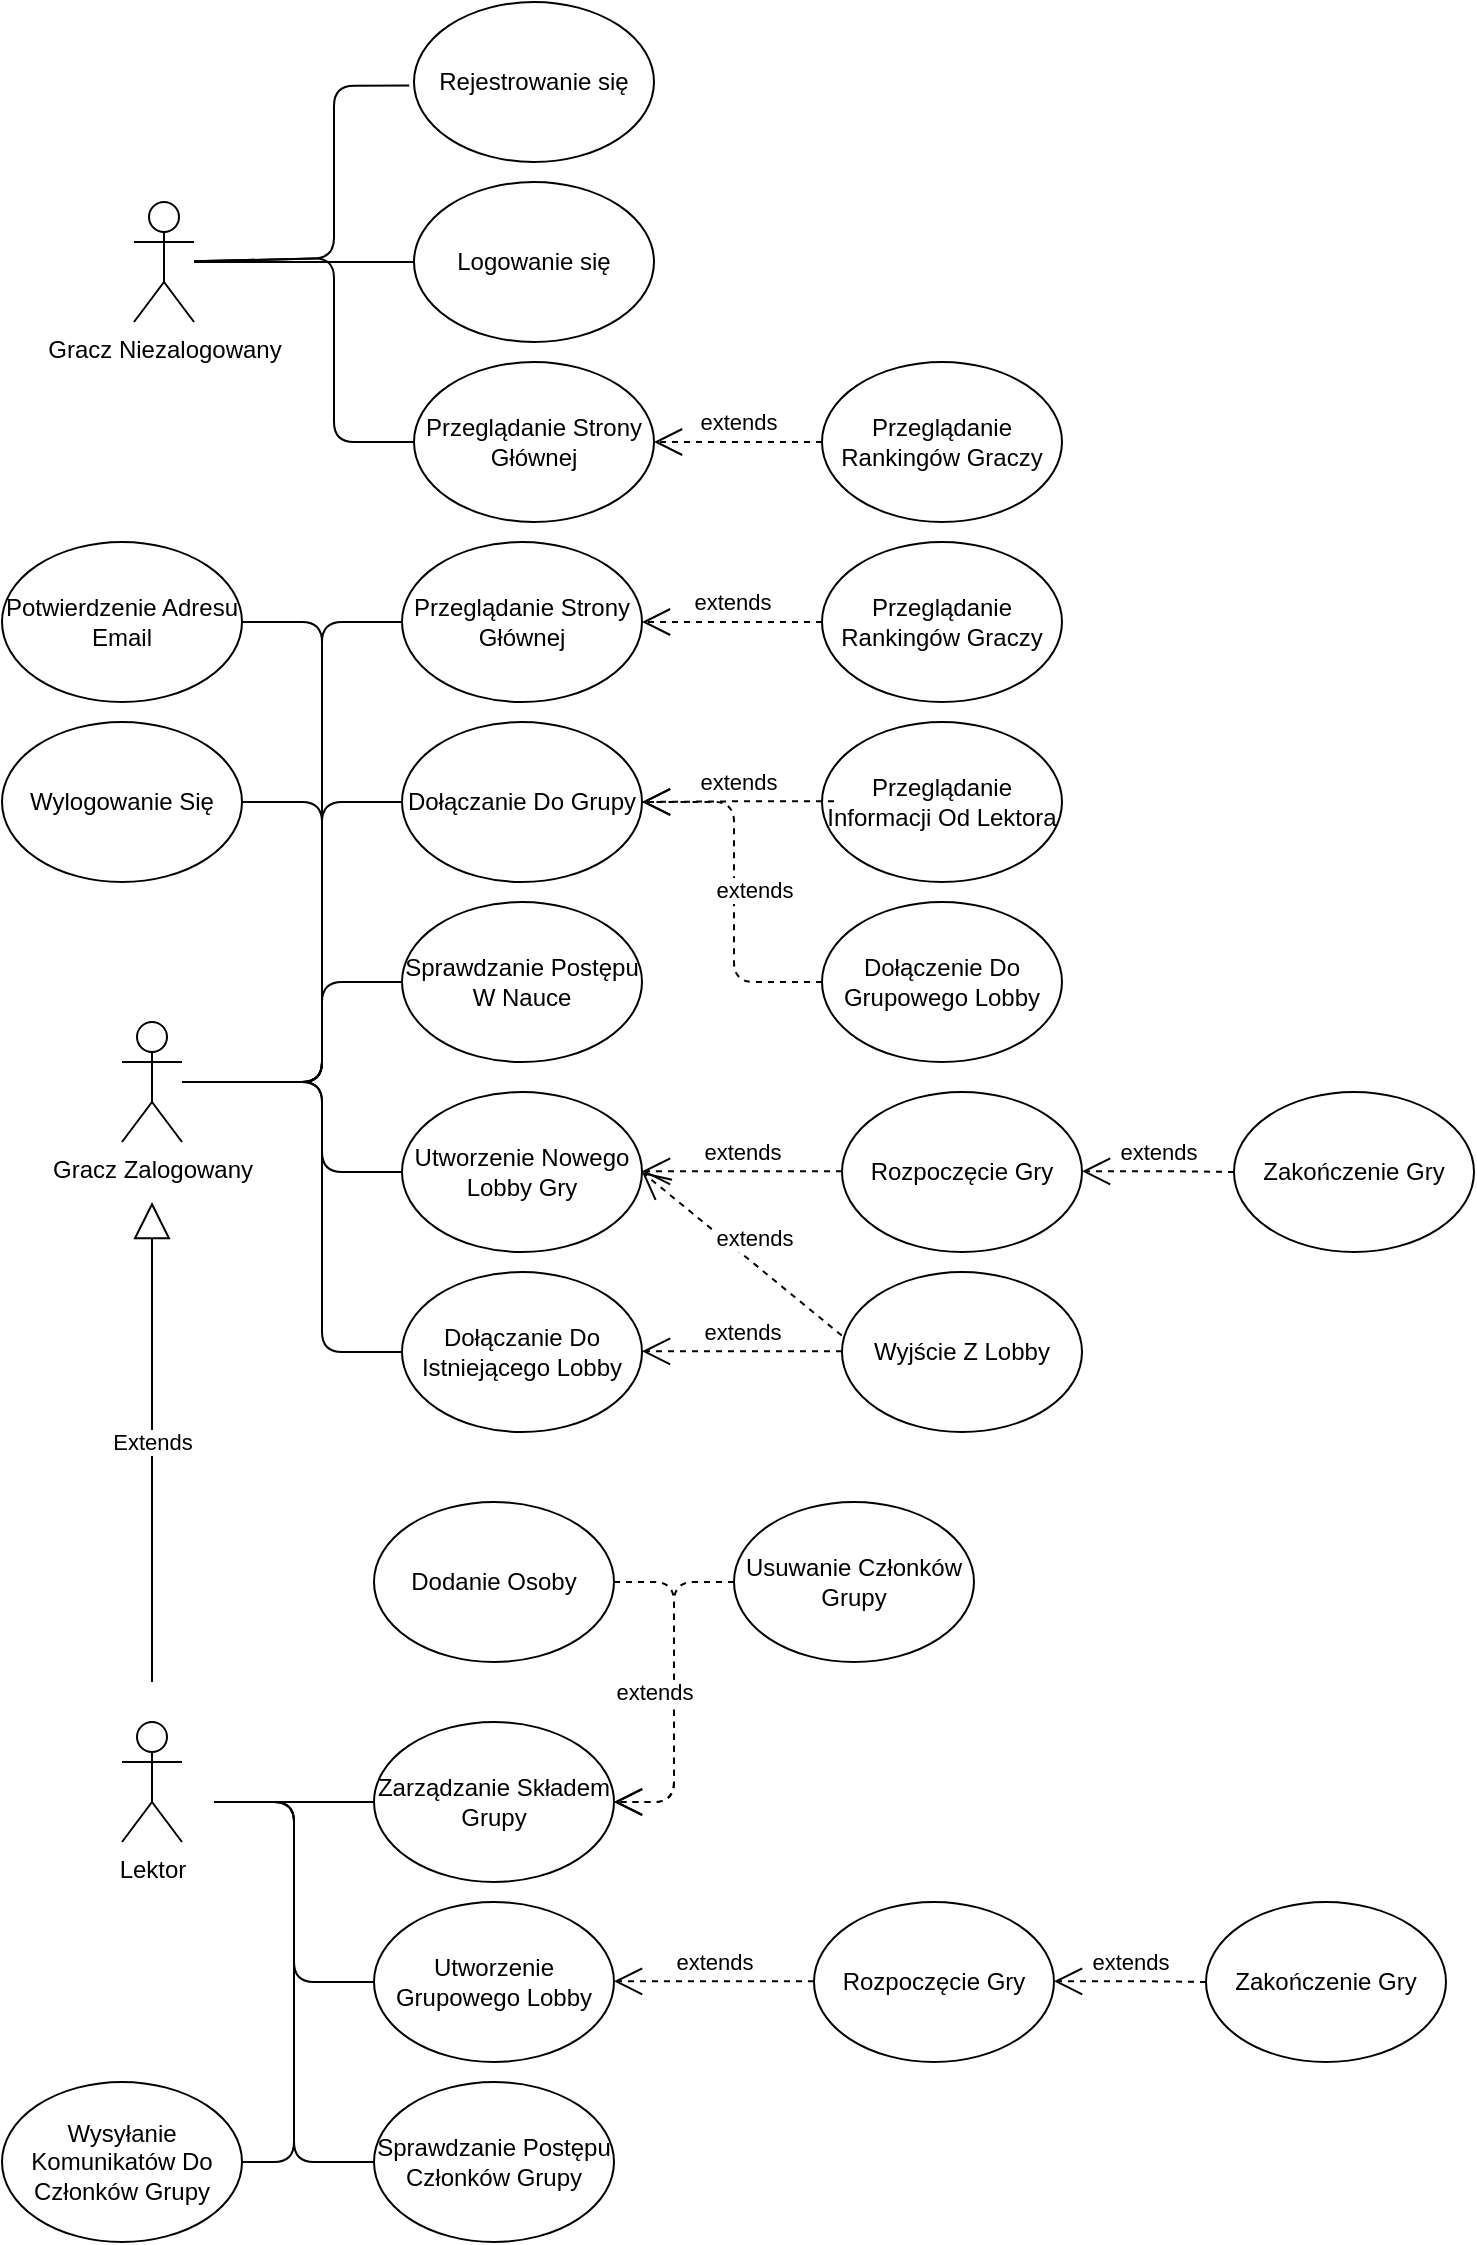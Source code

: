 <mxfile version="13.8.1" type="device"><diagram id="Ct0s_zZScbwcYYFtL4Gv" name="Page-1"><mxGraphModel dx="813" dy="454" grid="1" gridSize="10" guides="1" tooltips="1" connect="1" arrows="1" fold="1" page="1" pageScale="1" pageWidth="827" pageHeight="1169" math="0" shadow="0"><root><mxCell id="0"/><mxCell id="1" parent="0"/><mxCell id="sbKdUudsOhTkPHxLdhMS-1" value="Rejestrowanie się" style="ellipse;whiteSpace=wrap;html=1;" parent="1" vertex="1"><mxGeometry x="240" y="40" width="120" height="80" as="geometry"/></mxCell><mxCell id="sbKdUudsOhTkPHxLdhMS-2" value="Gracz Niezalogowany" style="shape=umlActor;verticalLabelPosition=bottom;verticalAlign=top;html=1;outlineConnect=0;" parent="1" vertex="1"><mxGeometry x="100" y="140" width="30" height="60" as="geometry"/></mxCell><mxCell id="sbKdUudsOhTkPHxLdhMS-4" value="" style="endArrow=none;html=1;entryX=-0.02;entryY=0.522;entryDx=0;entryDy=0;entryPerimeter=0;" parent="1" source="sbKdUudsOhTkPHxLdhMS-2" target="sbKdUudsOhTkPHxLdhMS-1" edge="1"><mxGeometry width="50" height="50" relative="1" as="geometry"><mxPoint x="250" y="170" as="sourcePoint"/><mxPoint x="300" y="120" as="targetPoint"/><Array as="points"><mxPoint x="200" y="168"/><mxPoint x="200" y="82"/></Array></mxGeometry></mxCell><mxCell id="sbKdUudsOhTkPHxLdhMS-5" value="Logowanie się" style="ellipse;whiteSpace=wrap;html=1;" parent="1" vertex="1"><mxGeometry x="240" y="130" width="120" height="80" as="geometry"/></mxCell><mxCell id="sbKdUudsOhTkPHxLdhMS-6" value="" style="endArrow=none;html=1;entryX=0;entryY=0.5;entryDx=0;entryDy=0;" parent="1" source="sbKdUudsOhTkPHxLdhMS-2" target="sbKdUudsOhTkPHxLdhMS-5" edge="1"><mxGeometry width="50" height="50" relative="1" as="geometry"><mxPoint x="250" y="170" as="sourcePoint"/><mxPoint x="300" y="120" as="targetPoint"/><Array as="points"/></mxGeometry></mxCell><mxCell id="sbKdUudsOhTkPHxLdhMS-7" value="Przeglądanie Strony Głównej" style="ellipse;whiteSpace=wrap;html=1;" parent="1" vertex="1"><mxGeometry x="240" y="220" width="120" height="80" as="geometry"/></mxCell><mxCell id="sbKdUudsOhTkPHxLdhMS-8" value="" style="endArrow=none;html=1;exitX=0;exitY=0.5;exitDx=0;exitDy=0;" parent="1" source="sbKdUudsOhTkPHxLdhMS-7" target="sbKdUudsOhTkPHxLdhMS-2" edge="1"><mxGeometry width="50" height="50" relative="1" as="geometry"><mxPoint x="250" y="240" as="sourcePoint"/><mxPoint x="300" y="190" as="targetPoint"/><Array as="points"><mxPoint x="200" y="260"/><mxPoint x="200" y="168"/></Array></mxGeometry></mxCell><mxCell id="sbKdUudsOhTkPHxLdhMS-10" value="Przeglądanie Rankingów Graczy" style="ellipse;whiteSpace=wrap;html=1;" parent="1" vertex="1"><mxGeometry x="444" y="220" width="120" height="80" as="geometry"/></mxCell><mxCell id="sbKdUudsOhTkPHxLdhMS-12" value="extends" style="endArrow=open;endSize=12;dashed=1;html=1;exitX=0;exitY=0.5;exitDx=0;exitDy=0;entryX=1;entryY=0.5;entryDx=0;entryDy=0;" parent="1" source="sbKdUudsOhTkPHxLdhMS-10" target="sbKdUudsOhTkPHxLdhMS-7" edge="1"><mxGeometry y="-10" width="160" relative="1" as="geometry"><mxPoint x="190" y="250" as="sourcePoint"/><mxPoint x="350" y="250" as="targetPoint"/><mxPoint as="offset"/></mxGeometry></mxCell><mxCell id="sbKdUudsOhTkPHxLdhMS-14" value="Gracz Zalogowany" style="shape=umlActor;verticalLabelPosition=bottom;verticalAlign=top;html=1;outlineConnect=0;" parent="1" vertex="1"><mxGeometry x="94" y="550" width="30" height="60" as="geometry"/></mxCell><mxCell id="sbKdUudsOhTkPHxLdhMS-15" value="Przeglądanie Informacji Od Lektora" style="ellipse;whiteSpace=wrap;html=1;" parent="1" vertex="1"><mxGeometry x="444" y="400" width="120" height="80" as="geometry"/></mxCell><mxCell id="sbKdUudsOhTkPHxLdhMS-16" value="Dołączanie Do Grupy" style="ellipse;whiteSpace=wrap;html=1;" parent="1" vertex="1"><mxGeometry x="234" y="400" width="120" height="80" as="geometry"/></mxCell><mxCell id="sbKdUudsOhTkPHxLdhMS-17" value="Sprawdzanie Postępu W Nauce" style="ellipse;whiteSpace=wrap;html=1;" parent="1" vertex="1"><mxGeometry x="234" y="490" width="120" height="80" as="geometry"/></mxCell><mxCell id="sbKdUudsOhTkPHxLdhMS-18" value="Dołączanie Do Istniejącego Lobby" style="ellipse;whiteSpace=wrap;html=1;" parent="1" vertex="1"><mxGeometry x="234" y="675" width="120" height="80" as="geometry"/></mxCell><mxCell id="sbKdUudsOhTkPHxLdhMS-19" value="Utworzenie Nowego Lobby Gry" style="ellipse;whiteSpace=wrap;html=1;" parent="1" vertex="1"><mxGeometry x="234" y="585" width="120" height="80" as="geometry"/></mxCell><mxCell id="sbKdUudsOhTkPHxLdhMS-21" value="Rozpoczęcie Gry" style="ellipse;whiteSpace=wrap;html=1;" parent="1" vertex="1"><mxGeometry x="454" y="585" width="120" height="80" as="geometry"/></mxCell><mxCell id="sbKdUudsOhTkPHxLdhMS-22" value="extends" style="endArrow=open;endSize=12;dashed=1;html=1;exitX=0;exitY=0.5;exitDx=0;exitDy=0;entryX=1;entryY=0.5;entryDx=0;entryDy=0;" parent="1" edge="1"><mxGeometry y="-10" width="160" relative="1" as="geometry"><mxPoint x="454.0" y="624.66" as="sourcePoint"/><mxPoint x="354.0" y="624.66" as="targetPoint"/><mxPoint as="offset"/><Array as="points"><mxPoint x="404" y="624.66"/></Array></mxGeometry></mxCell><mxCell id="sbKdUudsOhTkPHxLdhMS-23" value="Zakończenie Gry" style="ellipse;whiteSpace=wrap;html=1;" parent="1" vertex="1"><mxGeometry x="650" y="585" width="120" height="80" as="geometry"/></mxCell><mxCell id="sbKdUudsOhTkPHxLdhMS-24" value="extends" style="endArrow=open;endSize=12;dashed=1;html=1;entryX=1;entryY=0.5;entryDx=0;entryDy=0;" parent="1" edge="1"><mxGeometry y="-10" width="160" relative="1" as="geometry"><mxPoint x="650" y="625" as="sourcePoint"/><mxPoint x="574.0" y="624.66" as="targetPoint"/><mxPoint as="offset"/><Array as="points"><mxPoint x="624" y="624.66"/></Array></mxGeometry></mxCell><mxCell id="sbKdUudsOhTkPHxLdhMS-25" value="Wyjście Z Lobby" style="ellipse;whiteSpace=wrap;html=1;" parent="1" vertex="1"><mxGeometry x="454" y="675" width="120" height="80" as="geometry"/></mxCell><mxCell id="sbKdUudsOhTkPHxLdhMS-26" value="extends" style="endArrow=open;endSize=12;dashed=1;html=1;exitX=-0.001;exitY=0.397;exitDx=0;exitDy=0;exitPerimeter=0;" parent="1" source="sbKdUudsOhTkPHxLdhMS-25" edge="1"><mxGeometry y="-10" width="160" relative="1" as="geometry"><mxPoint x="444.0" y="664.31" as="sourcePoint"/><mxPoint x="354" y="625" as="targetPoint"/><mxPoint as="offset"/><Array as="points"/></mxGeometry></mxCell><mxCell id="sbKdUudsOhTkPHxLdhMS-27" value="extends" style="endArrow=open;endSize=12;dashed=1;html=1;exitX=0;exitY=0.5;exitDx=0;exitDy=0;entryX=1;entryY=0.5;entryDx=0;entryDy=0;" parent="1" edge="1"><mxGeometry y="-10" width="160" relative="1" as="geometry"><mxPoint x="454.0" y="714.66" as="sourcePoint"/><mxPoint x="354.0" y="714.66" as="targetPoint"/><mxPoint as="offset"/><Array as="points"><mxPoint x="404" y="714.66"/></Array></mxGeometry></mxCell><mxCell id="sbKdUudsOhTkPHxLdhMS-28" value="" style="endArrow=none;html=1;entryX=0;entryY=0.5;entryDx=0;entryDy=0;" parent="1" source="sbKdUudsOhTkPHxLdhMS-14" target="sbKdUudsOhTkPHxLdhMS-16" edge="1"><mxGeometry width="50" height="50" relative="1" as="geometry"><mxPoint x="424" y="660" as="sourcePoint"/><mxPoint x="474" y="610" as="targetPoint"/><Array as="points"><mxPoint x="194" y="580"/><mxPoint x="194" y="440"/></Array></mxGeometry></mxCell><mxCell id="sbKdUudsOhTkPHxLdhMS-29" value="" style="endArrow=none;html=1;entryX=0;entryY=0.5;entryDx=0;entryDy=0;" parent="1" target="sbKdUudsOhTkPHxLdhMS-17" edge="1"><mxGeometry width="50" height="50" relative="1" as="geometry"><mxPoint x="124" y="580" as="sourcePoint"/><mxPoint x="234" y="520" as="targetPoint"/><Array as="points"><mxPoint x="194" y="580"/><mxPoint x="194" y="530"/></Array></mxGeometry></mxCell><mxCell id="sbKdUudsOhTkPHxLdhMS-31" value="" style="endArrow=none;html=1;entryX=0;entryY=0.5;entryDx=0;entryDy=0;" parent="1" target="sbKdUudsOhTkPHxLdhMS-19" edge="1"><mxGeometry width="50" height="50" relative="1" as="geometry"><mxPoint x="124" y="580" as="sourcePoint"/><mxPoint x="234" y="710" as="targetPoint"/><Array as="points"><mxPoint x="194" y="580"/><mxPoint x="194" y="625"/></Array></mxGeometry></mxCell><mxCell id="sbKdUudsOhTkPHxLdhMS-32" value="" style="endArrow=none;html=1;entryX=0;entryY=0.5;entryDx=0;entryDy=0;" parent="1" target="sbKdUudsOhTkPHxLdhMS-18" edge="1"><mxGeometry width="50" height="50" relative="1" as="geometry"><mxPoint x="124" y="580" as="sourcePoint"/><mxPoint x="234" y="795" as="targetPoint"/><Array as="points"><mxPoint x="194" y="580"/><mxPoint x="194" y="715"/></Array></mxGeometry></mxCell><mxCell id="sbKdUudsOhTkPHxLdhMS-34" value="Wylogowanie Się" style="ellipse;whiteSpace=wrap;html=1;" parent="1" vertex="1"><mxGeometry x="34" y="400" width="120" height="80" as="geometry"/></mxCell><mxCell id="sbKdUudsOhTkPHxLdhMS-35" value="" style="endArrow=none;html=1;entryX=1;entryY=0.5;entryDx=0;entryDy=0;" parent="1" target="sbKdUudsOhTkPHxLdhMS-34" edge="1"><mxGeometry width="50" height="50" relative="1" as="geometry"><mxPoint x="124" y="580" as="sourcePoint"/><mxPoint x="234" y="440" as="targetPoint"/><Array as="points"><mxPoint x="194" y="580"/><mxPoint x="194" y="440"/></Array></mxGeometry></mxCell><mxCell id="sbKdUudsOhTkPHxLdhMS-37" value="Lektor" style="shape=umlActor;verticalLabelPosition=bottom;verticalAlign=top;html=1;outlineConnect=0;" parent="1" vertex="1"><mxGeometry x="94" y="900" width="30" height="60" as="geometry"/></mxCell><mxCell id="sbKdUudsOhTkPHxLdhMS-39" value="Przeglądanie Strony Głównej" style="ellipse;whiteSpace=wrap;html=1;" parent="1" vertex="1"><mxGeometry x="234" y="310" width="120" height="80" as="geometry"/></mxCell><mxCell id="sbKdUudsOhTkPHxLdhMS-40" value="Przeglądanie Rankingów Graczy" style="ellipse;whiteSpace=wrap;html=1;" parent="1" vertex="1"><mxGeometry x="444" y="310" width="120" height="80" as="geometry"/></mxCell><mxCell id="sbKdUudsOhTkPHxLdhMS-41" value="extends" style="endArrow=open;endSize=12;dashed=1;html=1;exitX=0;exitY=0.5;exitDx=0;exitDy=0;entryX=1;entryY=0.5;entryDx=0;entryDy=0;" parent="1" source="sbKdUudsOhTkPHxLdhMS-40" target="sbKdUudsOhTkPHxLdhMS-39" edge="1"><mxGeometry y="-10" width="160" relative="1" as="geometry"><mxPoint x="184" y="340" as="sourcePoint"/><mxPoint x="344" y="340" as="targetPoint"/><mxPoint as="offset"/></mxGeometry></mxCell><mxCell id="sbKdUudsOhTkPHxLdhMS-42" value="" style="endArrow=none;html=1;entryX=0;entryY=0.5;entryDx=0;entryDy=0;" parent="1" edge="1"><mxGeometry width="50" height="50" relative="1" as="geometry"><mxPoint x="124" y="580" as="sourcePoint"/><mxPoint x="234.0" y="350" as="targetPoint"/><Array as="points"><mxPoint x="194" y="580"/><mxPoint x="194" y="350"/></Array></mxGeometry></mxCell><mxCell id="sbKdUudsOhTkPHxLdhMS-43" value="Extends" style="endArrow=block;endSize=16;endFill=0;html=1;" parent="1" edge="1"><mxGeometry width="160" relative="1" as="geometry"><mxPoint x="109" y="880" as="sourcePoint"/><mxPoint x="109" y="640" as="targetPoint"/></mxGeometry></mxCell><mxCell id="sbKdUudsOhTkPHxLdhMS-45" value="Utworzenie Grupowego Lobby" style="ellipse;whiteSpace=wrap;html=1;" parent="1" vertex="1"><mxGeometry x="220" y="990" width="120" height="80" as="geometry"/></mxCell><mxCell id="sbKdUudsOhTkPHxLdhMS-46" value="Sprawdzanie Postępu Członków Grupy" style="ellipse;whiteSpace=wrap;html=1;" parent="1" vertex="1"><mxGeometry x="220" y="1080" width="120" height="80" as="geometry"/></mxCell><mxCell id="sbKdUudsOhTkPHxLdhMS-47" value="" style="endArrow=none;html=1;" parent="1" edge="1"><mxGeometry width="50" height="50" relative="1" as="geometry"><mxPoint x="160" y="940" as="sourcePoint"/><mxPoint x="270" y="940" as="targetPoint"/></mxGeometry></mxCell><mxCell id="sbKdUudsOhTkPHxLdhMS-48" value="" style="endArrow=none;html=1;entryX=0;entryY=0.5;entryDx=0;entryDy=0;" parent="1" target="sbKdUudsOhTkPHxLdhMS-45" edge="1"><mxGeometry width="50" height="50" relative="1" as="geometry"><mxPoint x="140" y="940" as="sourcePoint"/><mxPoint x="350" y="870" as="targetPoint"/><Array as="points"><mxPoint x="180" y="940"/><mxPoint x="180" y="1030"/></Array></mxGeometry></mxCell><mxCell id="sbKdUudsOhTkPHxLdhMS-49" value="" style="endArrow=none;html=1;entryX=0;entryY=0.5;entryDx=0;entryDy=0;" parent="1" edge="1"><mxGeometry width="50" height="50" relative="1" as="geometry"><mxPoint x="140" y="940" as="sourcePoint"/><mxPoint x="220" y="1120" as="targetPoint"/><Array as="points"><mxPoint x="180" y="940"/><mxPoint x="180" y="1120"/></Array></mxGeometry></mxCell><mxCell id="sbKdUudsOhTkPHxLdhMS-50" value="Zarządzanie Składem Grupy" style="ellipse;whiteSpace=wrap;html=1;" parent="1" vertex="1"><mxGeometry x="220" y="900" width="120" height="80" as="geometry"/></mxCell><mxCell id="sbKdUudsOhTkPHxLdhMS-52" value="Wysyłanie Komunikatów Do Członków Grupy" style="ellipse;whiteSpace=wrap;html=1;" parent="1" vertex="1"><mxGeometry x="34" y="1080" width="120" height="80" as="geometry"/></mxCell><mxCell id="sbKdUudsOhTkPHxLdhMS-54" value="" style="endArrow=none;html=1;exitX=1;exitY=0.5;exitDx=0;exitDy=0;" parent="1" edge="1"><mxGeometry width="50" height="50" relative="1" as="geometry"><mxPoint x="154.0" y="1120" as="sourcePoint"/><mxPoint x="140" y="940" as="targetPoint"/><Array as="points"><mxPoint x="180" y="1120"/><mxPoint x="180" y="940"/></Array></mxGeometry></mxCell><mxCell id="sbKdUudsOhTkPHxLdhMS-56" value="Dodanie Osoby&lt;span style=&quot;color: rgba(0 , 0 , 0 , 0) ; font-family: monospace ; font-size: 0px&quot;&gt;%3CmxGraphModel%3E%3Croot%3E%3CmxCell%20id%3D%220%22%2F%3E%3CmxCell%20id%3D%221%22%20parent%3D%220%22%2F%3E%3CmxCell%20id%3D%222%22%20value%3D%22%22%20style%3D%22endArrow%3Dnone%3Bhtml%3D1%3BexitX%3D1%3BexitY%3D0.5%3BexitDx%3D0%3BexitDy%3D0%3B%22%20edge%3D%221%22%20parent%3D%221%22%3E%3CmxGeometry%20width%3D%2250%22%20height%3D%2250%22%20relative%3D%221%22%20as%3D%22geometry%22%3E%3CmxPoint%20x%3D%22154.0%22%20y%3D%221030%22%20as%3D%22sourcePoint%22%2F%3E%3CmxPoint%20x%3D%22140%22%20y%3D%22940%22%20as%3D%22targetPoint%22%2F%3E%3CArray%20as%3D%22points%22%3E%3CmxPoint%20x%3D%22180%22%20y%3D%221030%22%2F%3E%3CmxPoint%20x%3D%22180%22%20y%3D%22940%22%2F%3E%3C%2FArray%3E%3C%2FmxGeometry%3E%3C%2FmxCell%3E%3C%2Froot%3E%3C%2FmxGraphModel%3E&lt;/span&gt;" style="ellipse;whiteSpace=wrap;html=1;" parent="1" vertex="1"><mxGeometry x="220" y="790" width="120" height="80" as="geometry"/></mxCell><mxCell id="sbKdUudsOhTkPHxLdhMS-57" value="Usuwanie Członków Grupy" style="ellipse;whiteSpace=wrap;html=1;" parent="1" vertex="1"><mxGeometry x="400" y="790" width="120" height="80" as="geometry"/></mxCell><mxCell id="sbKdUudsOhTkPHxLdhMS-58" value="extends" style="endArrow=open;endSize=12;dashed=1;html=1;exitX=1;exitY=0.5;exitDx=0;exitDy=0;" parent="1" source="sbKdUudsOhTkPHxLdhMS-56" edge="1"><mxGeometry y="-10" width="160" relative="1" as="geometry"><mxPoint x="430.0" y="939.66" as="sourcePoint"/><mxPoint x="340" y="940" as="targetPoint"/><mxPoint as="offset"/><Array as="points"><mxPoint x="370" y="830"/><mxPoint x="370" y="940"/></Array></mxGeometry></mxCell><mxCell id="sbKdUudsOhTkPHxLdhMS-59" value="extends" style="endArrow=open;endSize=12;dashed=1;html=1;exitX=0;exitY=0.5;exitDx=0;exitDy=0;" parent="1" source="sbKdUudsOhTkPHxLdhMS-57" edge="1"><mxGeometry y="-10" width="160" relative="1" as="geometry"><mxPoint x="430" y="1030" as="sourcePoint"/><mxPoint x="340" y="940" as="targetPoint"/><mxPoint as="offset"/><Array as="points"><mxPoint x="370" y="830"/><mxPoint x="370" y="940"/></Array></mxGeometry></mxCell><mxCell id="sbKdUudsOhTkPHxLdhMS-60" value="extends" style="endArrow=open;endSize=12;dashed=1;html=1;exitX=0;exitY=0.5;exitDx=0;exitDy=0;entryX=1;entryY=0.5;entryDx=0;entryDy=0;" parent="1" target="sbKdUudsOhTkPHxLdhMS-16" edge="1"><mxGeometry y="-10" width="160" relative="1" as="geometry"><mxPoint x="450.0" y="439.66" as="sourcePoint"/><mxPoint x="360" y="440" as="targetPoint"/><mxPoint as="offset"/><Array as="points"><mxPoint x="400" y="439.66"/></Array></mxGeometry></mxCell><mxCell id="sbKdUudsOhTkPHxLdhMS-61" value="Dołączenie Do Grupowego Lobby" style="ellipse;whiteSpace=wrap;html=1;" parent="1" vertex="1"><mxGeometry x="444" y="490" width="120" height="80" as="geometry"/></mxCell><mxCell id="sbKdUudsOhTkPHxLdhMS-62" value="extends" style="endArrow=open;endSize=12;dashed=1;html=1;exitX=0;exitY=0.5;exitDx=0;exitDy=0;" parent="1" source="sbKdUudsOhTkPHxLdhMS-61" edge="1"><mxGeometry y="-10" width="160" relative="1" as="geometry"><mxPoint x="450.0" y="480.0" as="sourcePoint"/><mxPoint x="354" y="440" as="targetPoint"/><mxPoint as="offset"/><Array as="points"><mxPoint x="400" y="530"/><mxPoint x="400" y="440"/></Array></mxGeometry></mxCell><mxCell id="sbKdUudsOhTkPHxLdhMS-63" value="Rozpoczęcie Gry" style="ellipse;whiteSpace=wrap;html=1;" parent="1" vertex="1"><mxGeometry x="440" y="990" width="120" height="80" as="geometry"/></mxCell><mxCell id="sbKdUudsOhTkPHxLdhMS-64" value="extends" style="endArrow=open;endSize=12;dashed=1;html=1;exitX=0;exitY=0.5;exitDx=0;exitDy=0;entryX=1;entryY=0.5;entryDx=0;entryDy=0;" parent="1" edge="1"><mxGeometry y="-10" width="160" relative="1" as="geometry"><mxPoint x="440.0" y="1029.66" as="sourcePoint"/><mxPoint x="340.0" y="1029.66" as="targetPoint"/><mxPoint as="offset"/><Array as="points"><mxPoint x="390" y="1029.66"/></Array></mxGeometry></mxCell><mxCell id="sbKdUudsOhTkPHxLdhMS-65" value="Zakończenie Gry" style="ellipse;whiteSpace=wrap;html=1;" parent="1" vertex="1"><mxGeometry x="636" y="990" width="120" height="80" as="geometry"/></mxCell><mxCell id="sbKdUudsOhTkPHxLdhMS-66" value="extends" style="endArrow=open;endSize=12;dashed=1;html=1;entryX=1;entryY=0.5;entryDx=0;entryDy=0;" parent="1" edge="1"><mxGeometry y="-10" width="160" relative="1" as="geometry"><mxPoint x="636" y="1030" as="sourcePoint"/><mxPoint x="560.0" y="1029.66" as="targetPoint"/><mxPoint as="offset"/><Array as="points"><mxPoint x="610" y="1029.66"/></Array></mxGeometry></mxCell><mxCell id="j8pbX_MVy6OrW00xUYJa-1" value="Potwierdzenie Adresu Email" style="ellipse;whiteSpace=wrap;html=1;" vertex="1" parent="1"><mxGeometry x="34" y="310" width="120" height="80" as="geometry"/></mxCell><mxCell id="j8pbX_MVy6OrW00xUYJa-2" value="" style="endArrow=none;html=1;entryX=1;entryY=0.5;entryDx=0;entryDy=0;" edge="1" parent="1" target="j8pbX_MVy6OrW00xUYJa-1"><mxGeometry width="50" height="50" relative="1" as="geometry"><mxPoint x="124" y="580" as="sourcePoint"/><mxPoint x="234" y="350" as="targetPoint"/><Array as="points"><mxPoint x="194" y="580"/><mxPoint x="194" y="350"/></Array></mxGeometry></mxCell></root></mxGraphModel></diagram></mxfile>